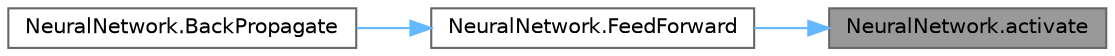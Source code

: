 digraph "NeuralNetwork.activate"
{
 // LATEX_PDF_SIZE
  bgcolor="transparent";
  edge [fontname=Helvetica,fontsize=10,labelfontname=Helvetica,labelfontsize=10];
  node [fontname=Helvetica,fontsize=10,shape=box,height=0.2,width=0.4];
  rankdir="RL";
  Node1 [label="NeuralNetwork.activate",height=0.2,width=0.4,color="gray40", fillcolor="grey60", style="filled", fontcolor="black",tooltip=" "];
  Node1 -> Node2 [dir="back",color="steelblue1",style="solid"];
  Node2 [label="NeuralNetwork.FeedForward",height=0.2,width=0.4,color="grey40", fillcolor="white", style="filled",URL="$class_neural_network.html#a6af00bb964b378d647ade509c0d09fc4",tooltip=" "];
  Node2 -> Node3 [dir="back",color="steelblue1",style="solid"];
  Node3 [label="NeuralNetwork.BackPropagate",height=0.2,width=0.4,color="grey40", fillcolor="white", style="filled",URL="$class_neural_network.html#a0848cf60f63eb03cff313c6b48edbeae",tooltip=" "];
}
